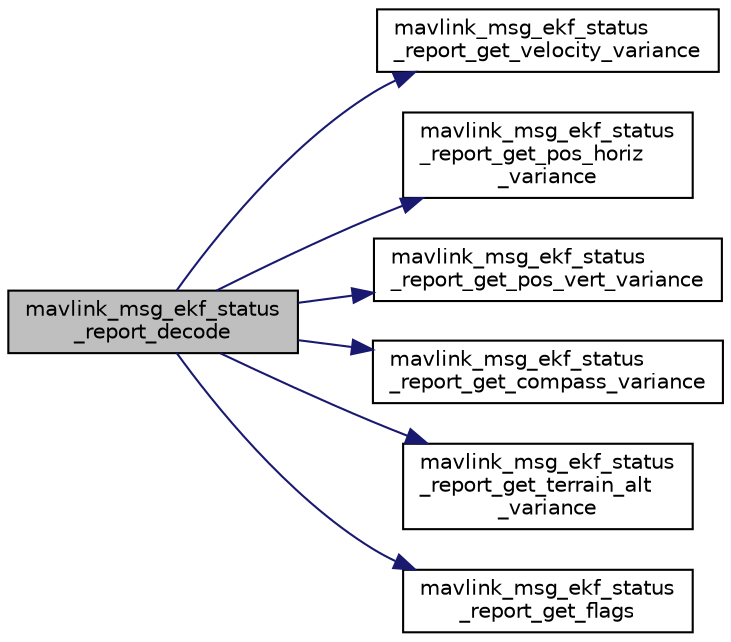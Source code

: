 digraph "mavlink_msg_ekf_status_report_decode"
{
 // INTERACTIVE_SVG=YES
  edge [fontname="Helvetica",fontsize="10",labelfontname="Helvetica",labelfontsize="10"];
  node [fontname="Helvetica",fontsize="10",shape=record];
  rankdir="LR";
  Node1 [label="mavlink_msg_ekf_status\l_report_decode",height=0.2,width=0.4,color="black", fillcolor="grey75", style="filled" fontcolor="black"];
  Node1 -> Node2 [color="midnightblue",fontsize="10",style="solid",fontname="Helvetica"];
  Node2 [label="mavlink_msg_ekf_status\l_report_get_velocity_variance",height=0.2,width=0.4,color="black", fillcolor="white", style="filled",URL="$mavlink__msg__ekf__status__report_8h.html#a4b1ab8dc6dfbf7efae2e8a8b9cbe53cf",tooltip="Get field velocity_variance from ekf_status_report message. "];
  Node1 -> Node3 [color="midnightblue",fontsize="10",style="solid",fontname="Helvetica"];
  Node3 [label="mavlink_msg_ekf_status\l_report_get_pos_horiz\l_variance",height=0.2,width=0.4,color="black", fillcolor="white", style="filled",URL="$mavlink__msg__ekf__status__report_8h.html#a043bcb71a1b128117ccd70f81e9b3482",tooltip="Get field pos_horiz_variance from ekf_status_report message. "];
  Node1 -> Node4 [color="midnightblue",fontsize="10",style="solid",fontname="Helvetica"];
  Node4 [label="mavlink_msg_ekf_status\l_report_get_pos_vert_variance",height=0.2,width=0.4,color="black", fillcolor="white", style="filled",URL="$mavlink__msg__ekf__status__report_8h.html#a2e641ffc987ec90138a807c7a32ed598",tooltip="Get field pos_vert_variance from ekf_status_report message. "];
  Node1 -> Node5 [color="midnightblue",fontsize="10",style="solid",fontname="Helvetica"];
  Node5 [label="mavlink_msg_ekf_status\l_report_get_compass_variance",height=0.2,width=0.4,color="black", fillcolor="white", style="filled",URL="$mavlink__msg__ekf__status__report_8h.html#af11976364778fa1297d089ac47c0742e",tooltip="Get field compass_variance from ekf_status_report message. "];
  Node1 -> Node6 [color="midnightblue",fontsize="10",style="solid",fontname="Helvetica"];
  Node6 [label="mavlink_msg_ekf_status\l_report_get_terrain_alt\l_variance",height=0.2,width=0.4,color="black", fillcolor="white", style="filled",URL="$mavlink__msg__ekf__status__report_8h.html#ad2bb3d2d303365386bcef0075153efd0",tooltip="Get field terrain_alt_variance from ekf_status_report message. "];
  Node1 -> Node7 [color="midnightblue",fontsize="10",style="solid",fontname="Helvetica"];
  Node7 [label="mavlink_msg_ekf_status\l_report_get_flags",height=0.2,width=0.4,color="black", fillcolor="white", style="filled",URL="$mavlink__msg__ekf__status__report_8h.html#a6466225f4b1762a2afe1efd4b9a621f2",tooltip="Send a ekf_status_report message. "];
}
